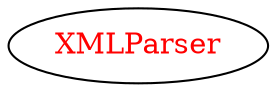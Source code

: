 digraph dependencyGraph {
 concentrate=true;
 ranksep="2.0";
 rankdir="LR"; 
 splines="ortho";
"XMLParser" [fontcolor="red"];
}
